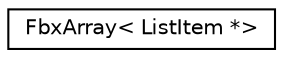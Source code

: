digraph "クラス階層図"
{
  edge [fontname="Helvetica",fontsize="10",labelfontname="Helvetica",labelfontsize="10"];
  node [fontname="Helvetica",fontsize="10",shape=record];
  rankdir="LR";
  Node0 [label="FbxArray\< ListItem *\>",height=0.2,width=0.4,color="black", fillcolor="white", style="filled",URL="$class_fbx_array.html"];
}
